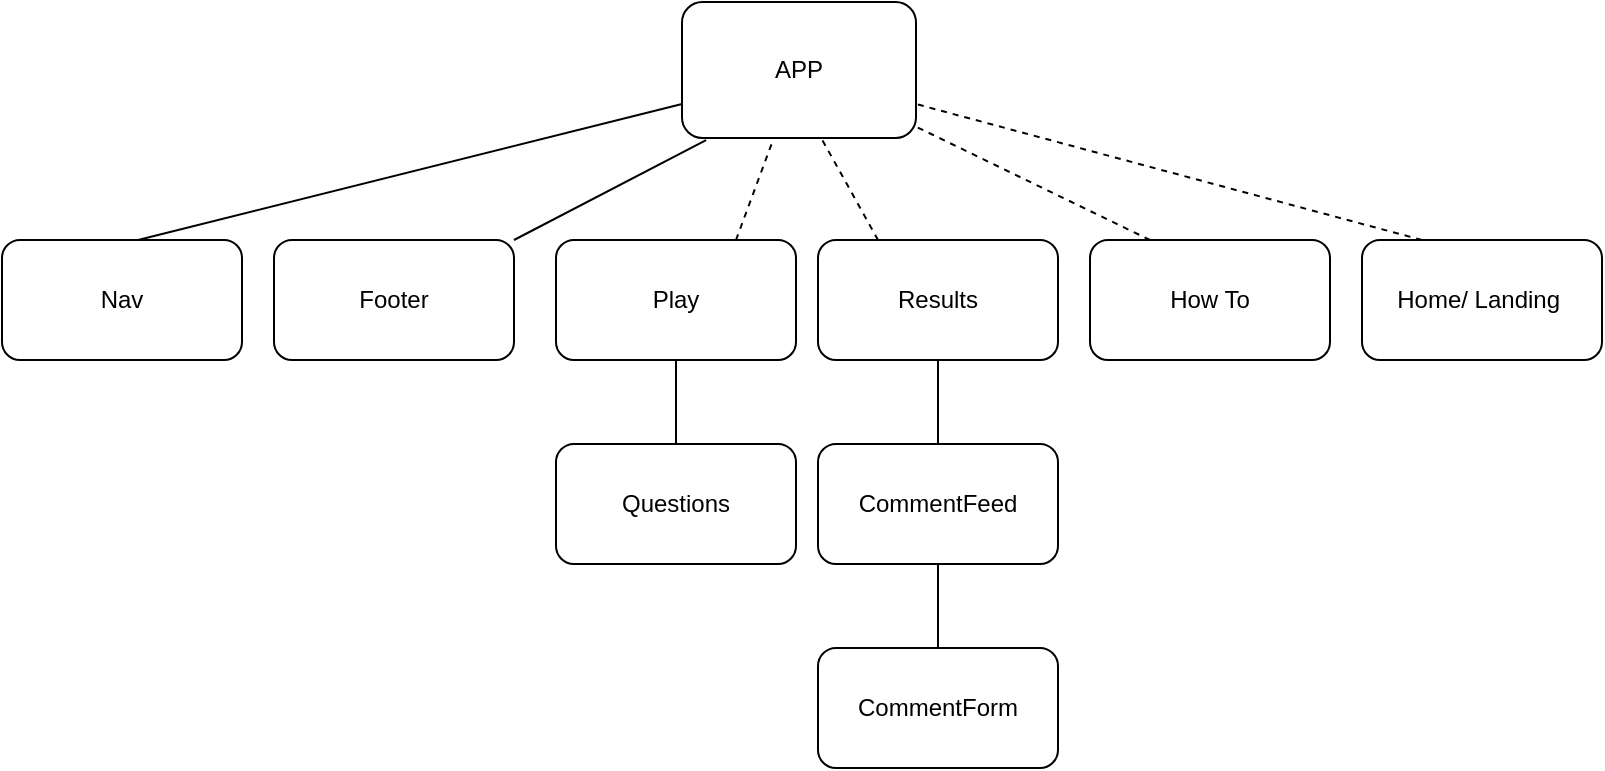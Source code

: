 <mxfile version="14.6.10" type="github">
  <diagram id="C5RBs43oDa-KdzZeNtuy" name="Page-1">
    <mxGraphModel dx="946" dy="614" grid="1" gridSize="17" guides="1" tooltips="1" connect="1" arrows="1" fold="1" page="1" pageScale="1" pageWidth="827" pageHeight="1169" math="0" shadow="0">
      <root>
        <mxCell id="WIyWlLk6GJQsqaUBKTNV-0" />
        <mxCell id="WIyWlLk6GJQsqaUBKTNV-1" parent="WIyWlLk6GJQsqaUBKTNV-0" />
        <mxCell id="BcG3yipcf5rLyP6MsLef-3" style="edgeStyle=none;rounded=0;orthogonalLoop=1;jettySize=auto;html=1;exitX=0;exitY=0.75;exitDx=0;exitDy=0;entryX=0.567;entryY=0;entryDx=0;entryDy=0;entryPerimeter=0;endArrow=none;endFill=0;" edge="1" parent="WIyWlLk6GJQsqaUBKTNV-1" source="BcG3yipcf5rLyP6MsLef-0" target="BcG3yipcf5rLyP6MsLef-1">
          <mxGeometry relative="1" as="geometry" />
        </mxCell>
        <mxCell id="BcG3yipcf5rLyP6MsLef-0" value="APP" style="rounded=1;whiteSpace=wrap;html=1;" vertex="1" parent="WIyWlLk6GJQsqaUBKTNV-1">
          <mxGeometry x="357" y="17" width="117" height="68" as="geometry" />
        </mxCell>
        <mxCell id="BcG3yipcf5rLyP6MsLef-1" value="Nav" style="rounded=1;whiteSpace=wrap;html=1;" vertex="1" parent="WIyWlLk6GJQsqaUBKTNV-1">
          <mxGeometry x="17" y="136" width="120" height="60" as="geometry" />
        </mxCell>
        <mxCell id="BcG3yipcf5rLyP6MsLef-4" style="rounded=0;orthogonalLoop=1;jettySize=auto;html=1;exitX=1;exitY=0;exitDx=0;exitDy=0;entryX=0.103;entryY=1.015;entryDx=0;entryDy=0;entryPerimeter=0;endArrow=none;endFill=0;" edge="1" parent="WIyWlLk6GJQsqaUBKTNV-1" source="BcG3yipcf5rLyP6MsLef-2" target="BcG3yipcf5rLyP6MsLef-0">
          <mxGeometry relative="1" as="geometry" />
        </mxCell>
        <mxCell id="BcG3yipcf5rLyP6MsLef-2" value="Footer" style="rounded=1;whiteSpace=wrap;html=1;" vertex="1" parent="WIyWlLk6GJQsqaUBKTNV-1">
          <mxGeometry x="153" y="136" width="120" height="60" as="geometry" />
        </mxCell>
        <mxCell id="BcG3yipcf5rLyP6MsLef-18" style="edgeStyle=none;rounded=0;orthogonalLoop=1;jettySize=auto;html=1;exitX=0.25;exitY=0;exitDx=0;exitDy=0;endArrow=none;endFill=0;dashed=1;" edge="1" parent="WIyWlLk6GJQsqaUBKTNV-1" source="BcG3yipcf5rLyP6MsLef-5" target="BcG3yipcf5rLyP6MsLef-0">
          <mxGeometry relative="1" as="geometry" />
        </mxCell>
        <mxCell id="BcG3yipcf5rLyP6MsLef-5" value="How To" style="rounded=1;whiteSpace=wrap;html=1;" vertex="1" parent="WIyWlLk6GJQsqaUBKTNV-1">
          <mxGeometry x="561" y="136" width="120" height="60" as="geometry" />
        </mxCell>
        <mxCell id="BcG3yipcf5rLyP6MsLef-13" style="edgeStyle=none;rounded=0;orthogonalLoop=1;jettySize=auto;html=1;exitX=0.75;exitY=0;exitDx=0;exitDy=0;endArrow=none;endFill=0;dashed=1;" edge="1" parent="WIyWlLk6GJQsqaUBKTNV-1" source="BcG3yipcf5rLyP6MsLef-6" target="BcG3yipcf5rLyP6MsLef-0">
          <mxGeometry relative="1" as="geometry" />
        </mxCell>
        <mxCell id="BcG3yipcf5rLyP6MsLef-6" value="Play" style="rounded=1;whiteSpace=wrap;html=1;" vertex="1" parent="WIyWlLk6GJQsqaUBKTNV-1">
          <mxGeometry x="294" y="136" width="120" height="60" as="geometry" />
        </mxCell>
        <mxCell id="BcG3yipcf5rLyP6MsLef-15" style="edgeStyle=none;rounded=0;orthogonalLoop=1;jettySize=auto;html=1;exitX=0.25;exitY=0;exitDx=0;exitDy=0;entryX=0.59;entryY=0.985;entryDx=0;entryDy=0;entryPerimeter=0;endArrow=none;endFill=0;dashed=1;" edge="1" parent="WIyWlLk6GJQsqaUBKTNV-1" source="BcG3yipcf5rLyP6MsLef-7" target="BcG3yipcf5rLyP6MsLef-0">
          <mxGeometry relative="1" as="geometry" />
        </mxCell>
        <mxCell id="BcG3yipcf5rLyP6MsLef-16" style="edgeStyle=none;rounded=0;orthogonalLoop=1;jettySize=auto;html=1;exitX=0.5;exitY=1;exitDx=0;exitDy=0;entryX=0.5;entryY=0;entryDx=0;entryDy=0;endArrow=none;endFill=0;" edge="1" parent="WIyWlLk6GJQsqaUBKTNV-1" source="BcG3yipcf5rLyP6MsLef-7" target="BcG3yipcf5rLyP6MsLef-9">
          <mxGeometry relative="1" as="geometry" />
        </mxCell>
        <mxCell id="BcG3yipcf5rLyP6MsLef-7" value="Results" style="rounded=1;whiteSpace=wrap;html=1;" vertex="1" parent="WIyWlLk6GJQsqaUBKTNV-1">
          <mxGeometry x="425" y="136" width="120" height="60" as="geometry" />
        </mxCell>
        <mxCell id="BcG3yipcf5rLyP6MsLef-19" style="edgeStyle=none;rounded=0;orthogonalLoop=1;jettySize=auto;html=1;exitX=0.25;exitY=0;exitDx=0;exitDy=0;entryX=1;entryY=0.75;entryDx=0;entryDy=0;dashed=1;endArrow=none;endFill=0;" edge="1" parent="WIyWlLk6GJQsqaUBKTNV-1" source="BcG3yipcf5rLyP6MsLef-8" target="BcG3yipcf5rLyP6MsLef-0">
          <mxGeometry relative="1" as="geometry" />
        </mxCell>
        <mxCell id="BcG3yipcf5rLyP6MsLef-8" value="Home/ Landing&amp;nbsp;" style="rounded=1;whiteSpace=wrap;html=1;" vertex="1" parent="WIyWlLk6GJQsqaUBKTNV-1">
          <mxGeometry x="697" y="136" width="120" height="60" as="geometry" />
        </mxCell>
        <mxCell id="BcG3yipcf5rLyP6MsLef-9" value="CommentFeed" style="rounded=1;whiteSpace=wrap;html=1;" vertex="1" parent="WIyWlLk6GJQsqaUBKTNV-1">
          <mxGeometry x="425" y="238" width="120" height="60" as="geometry" />
        </mxCell>
        <mxCell id="BcG3yipcf5rLyP6MsLef-17" style="edgeStyle=none;rounded=0;orthogonalLoop=1;jettySize=auto;html=1;exitX=0.5;exitY=0;exitDx=0;exitDy=0;entryX=0.5;entryY=1;entryDx=0;entryDy=0;endArrow=none;endFill=0;" edge="1" parent="WIyWlLk6GJQsqaUBKTNV-1" source="BcG3yipcf5rLyP6MsLef-10" target="BcG3yipcf5rLyP6MsLef-9">
          <mxGeometry relative="1" as="geometry" />
        </mxCell>
        <mxCell id="BcG3yipcf5rLyP6MsLef-10" value="CommentForm" style="rounded=1;whiteSpace=wrap;html=1;" vertex="1" parent="WIyWlLk6GJQsqaUBKTNV-1">
          <mxGeometry x="425" y="340" width="120" height="60" as="geometry" />
        </mxCell>
        <mxCell id="BcG3yipcf5rLyP6MsLef-14" style="edgeStyle=none;rounded=0;orthogonalLoop=1;jettySize=auto;html=1;exitX=0.5;exitY=0;exitDx=0;exitDy=0;endArrow=none;endFill=0;" edge="1" parent="WIyWlLk6GJQsqaUBKTNV-1" source="BcG3yipcf5rLyP6MsLef-11" target="BcG3yipcf5rLyP6MsLef-6">
          <mxGeometry relative="1" as="geometry" />
        </mxCell>
        <mxCell id="BcG3yipcf5rLyP6MsLef-11" value="Questions" style="rounded=1;whiteSpace=wrap;html=1;" vertex="1" parent="WIyWlLk6GJQsqaUBKTNV-1">
          <mxGeometry x="294" y="238" width="120" height="60" as="geometry" />
        </mxCell>
      </root>
    </mxGraphModel>
  </diagram>
</mxfile>
